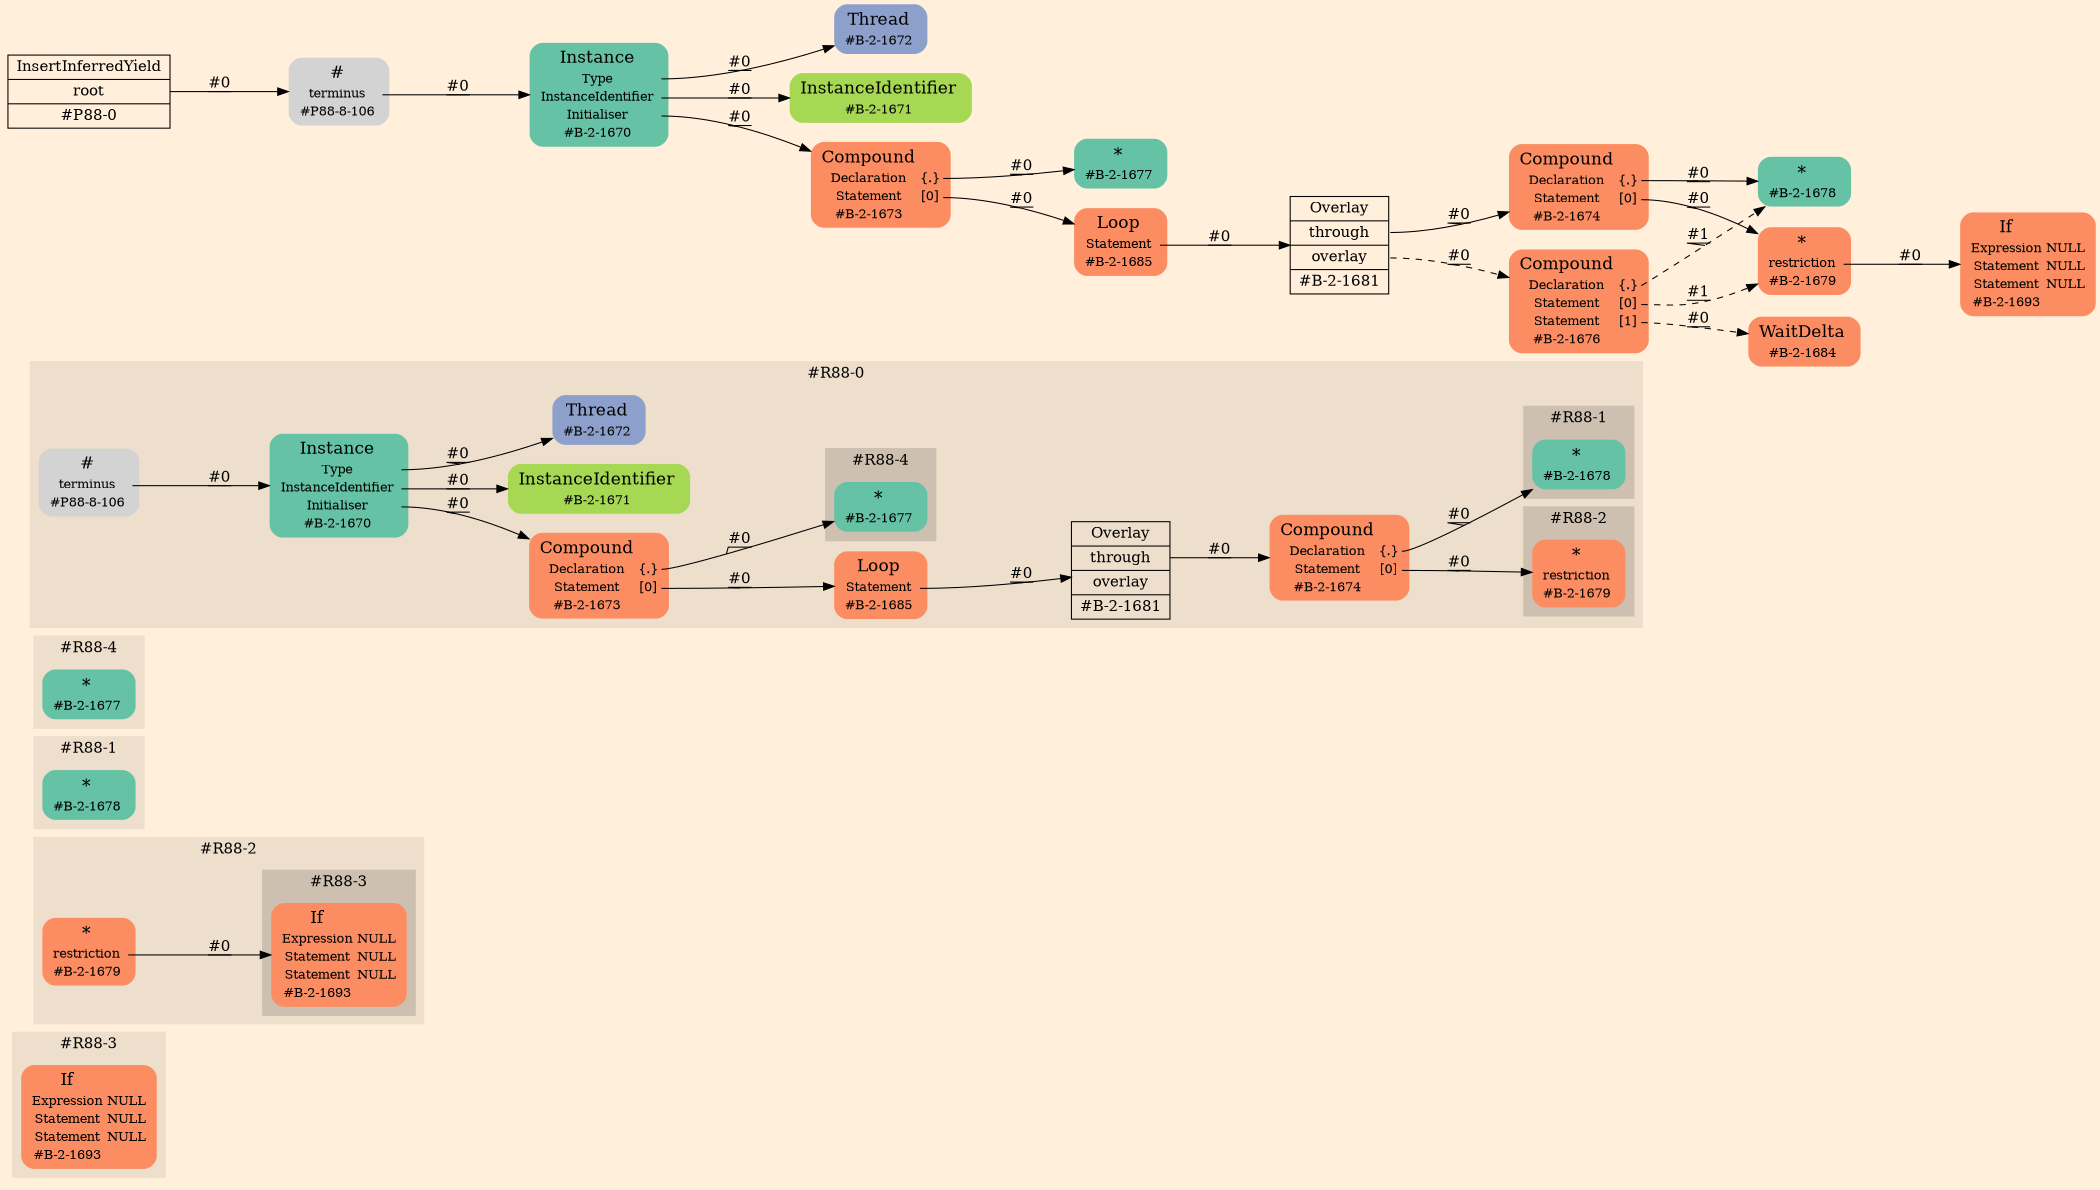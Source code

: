 digraph Inferno {
graph [
rankdir = "LR"
ranksep = 1.0
size = "14,20"
bgcolor = antiquewhite1
color = black
fontcolor = black
];
node [
];
subgraph "cluster#R88-3" {
label = "#R88-3"
style = "filled"
color = antiquewhite2
"#R88-3/#B-2-1693" [
shape = "plaintext"
fillcolor = "/set28/2"
label = <<TABLE BORDER="0" CELLBORDER="0" CELLSPACING="0">
 <TR>
  <TD><FONT POINT-SIZE="16.0">If</FONT></TD>
  <TD></TD>
 </TR>
 <TR>
  <TD>Expression</TD>
  <TD PORT="port0">NULL</TD>
 </TR>
 <TR>
  <TD>Statement</TD>
  <TD PORT="port1">NULL</TD>
 </TR>
 <TR>
  <TD>Statement</TD>
  <TD PORT="port2">NULL</TD>
 </TR>
 <TR>
  <TD>#B-2-1693</TD>
  <TD PORT="port3"></TD>
 </TR>
</TABLE>>
style = "rounded,filled"
fontsize = "12"
];
}
subgraph "cluster#R88-2" {
label = "#R88-2"
style = "filled"
color = antiquewhite2
"#R88-2/#B-2-1679" [
shape = "plaintext"
fillcolor = "/set28/2"
label = <<TABLE BORDER="0" CELLBORDER="0" CELLSPACING="0">
 <TR>
  <TD><FONT POINT-SIZE="16.0">*</FONT></TD>
  <TD></TD>
 </TR>
 <TR>
  <TD>restriction</TD>
  <TD PORT="port0"></TD>
 </TR>
 <TR>
  <TD>#B-2-1679</TD>
  <TD PORT="port1"></TD>
 </TR>
</TABLE>>
style = "rounded,filled"
fontsize = "12"
];
subgraph "cluster#R88-3" {
label = "#R88-3"
style = "filled"
color = antiquewhite3
"#R88-2/#B-2-1693" [
shape = "plaintext"
fillcolor = "/set28/2"
label = <<TABLE BORDER="0" CELLBORDER="0" CELLSPACING="0">
 <TR>
  <TD><FONT POINT-SIZE="16.0">If</FONT></TD>
  <TD></TD>
 </TR>
 <TR>
  <TD>Expression</TD>
  <TD PORT="port0">NULL</TD>
 </TR>
 <TR>
  <TD>Statement</TD>
  <TD PORT="port1">NULL</TD>
 </TR>
 <TR>
  <TD>Statement</TD>
  <TD PORT="port2">NULL</TD>
 </TR>
 <TR>
  <TD>#B-2-1693</TD>
  <TD PORT="port3"></TD>
 </TR>
</TABLE>>
style = "rounded,filled"
fontsize = "12"
];
}
}
subgraph "cluster#R88-1" {
label = "#R88-1"
style = "filled"
color = antiquewhite2
"#R88-1/#B-2-1678" [
shape = "plaintext"
fillcolor = "/set28/1"
label = <<TABLE BORDER="0" CELLBORDER="0" CELLSPACING="0">
 <TR>
  <TD><FONT POINT-SIZE="16.0">*</FONT></TD>
  <TD></TD>
 </TR>
 <TR>
  <TD>#B-2-1678</TD>
  <TD PORT="port0"></TD>
 </TR>
</TABLE>>
style = "rounded,filled"
fontsize = "12"
];
}
subgraph "cluster#R88-4" {
label = "#R88-4"
style = "filled"
color = antiquewhite2
"#R88-4/#B-2-1677" [
shape = "plaintext"
fillcolor = "/set28/1"
label = <<TABLE BORDER="0" CELLBORDER="0" CELLSPACING="0">
 <TR>
  <TD><FONT POINT-SIZE="16.0">*</FONT></TD>
  <TD></TD>
 </TR>
 <TR>
  <TD>#B-2-1677</TD>
  <TD PORT="port0"></TD>
 </TR>
</TABLE>>
style = "rounded,filled"
fontsize = "12"
];
}
subgraph "cluster#R88-0" {
label = "#R88-0"
style = "filled"
color = antiquewhite2
"#R88-0/#B-2-1674" [
shape = "plaintext"
fillcolor = "/set28/2"
label = <<TABLE BORDER="0" CELLBORDER="0" CELLSPACING="0">
 <TR>
  <TD><FONT POINT-SIZE="16.0">Compound</FONT></TD>
  <TD></TD>
 </TR>
 <TR>
  <TD>Declaration</TD>
  <TD PORT="port0">{.}</TD>
 </TR>
 <TR>
  <TD>Statement</TD>
  <TD PORT="port1">[0]</TD>
 </TR>
 <TR>
  <TD>#B-2-1674</TD>
  <TD PORT="port2"></TD>
 </TR>
</TABLE>>
style = "rounded,filled"
fontsize = "12"
];
"#R88-0/#B-2-1681" [
shape = "record"
fillcolor = antiquewhite2
label = "<fixed> Overlay | <port0> through | <port1> overlay | <port2> #B-2-1681"
style = "filled"
fontsize = "14"
color = black
fontcolor = black
];
"#R88-0/#B-2-1670" [
shape = "plaintext"
fillcolor = "/set28/1"
label = <<TABLE BORDER="0" CELLBORDER="0" CELLSPACING="0">
 <TR>
  <TD><FONT POINT-SIZE="16.0">Instance</FONT></TD>
  <TD></TD>
 </TR>
 <TR>
  <TD>Type</TD>
  <TD PORT="port0"></TD>
 </TR>
 <TR>
  <TD>InstanceIdentifier</TD>
  <TD PORT="port1"></TD>
 </TR>
 <TR>
  <TD>Initialiser</TD>
  <TD PORT="port2"></TD>
 </TR>
 <TR>
  <TD>#B-2-1670</TD>
  <TD PORT="port3"></TD>
 </TR>
</TABLE>>
style = "rounded,filled"
fontsize = "12"
];
"#R88-0/#B-2-1671" [
shape = "plaintext"
fillcolor = "/set28/5"
label = <<TABLE BORDER="0" CELLBORDER="0" CELLSPACING="0">
 <TR>
  <TD><FONT POINT-SIZE="16.0">InstanceIdentifier</FONT></TD>
  <TD></TD>
 </TR>
 <TR>
  <TD>#B-2-1671</TD>
  <TD PORT="port0"></TD>
 </TR>
</TABLE>>
style = "rounded,filled"
fontsize = "12"
];
"#R88-0/#B-2-1673" [
shape = "plaintext"
fillcolor = "/set28/2"
label = <<TABLE BORDER="0" CELLBORDER="0" CELLSPACING="0">
 <TR>
  <TD><FONT POINT-SIZE="16.0">Compound</FONT></TD>
  <TD></TD>
 </TR>
 <TR>
  <TD>Declaration</TD>
  <TD PORT="port0">{.}</TD>
 </TR>
 <TR>
  <TD>Statement</TD>
  <TD PORT="port1">[0]</TD>
 </TR>
 <TR>
  <TD>#B-2-1673</TD>
  <TD PORT="port2"></TD>
 </TR>
</TABLE>>
style = "rounded,filled"
fontsize = "12"
];
"#R88-0/#P88-8-106" [
shape = "plaintext"
label = <<TABLE BORDER="0" CELLBORDER="0" CELLSPACING="0">
 <TR>
  <TD><FONT POINT-SIZE="16.0">#</FONT></TD>
  <TD></TD>
 </TR>
 <TR>
  <TD>terminus</TD>
  <TD PORT="port0"></TD>
 </TR>
 <TR>
  <TD>#P88-8-106</TD>
  <TD PORT="port1"></TD>
 </TR>
</TABLE>>
style = "rounded,filled"
fontsize = "12"
];
"#R88-0/#B-2-1672" [
shape = "plaintext"
fillcolor = "/set28/3"
label = <<TABLE BORDER="0" CELLBORDER="0" CELLSPACING="0">
 <TR>
  <TD><FONT POINT-SIZE="16.0">Thread</FONT></TD>
  <TD></TD>
 </TR>
 <TR>
  <TD>#B-2-1672</TD>
  <TD PORT="port0"></TD>
 </TR>
</TABLE>>
style = "rounded,filled"
fontsize = "12"
];
"#R88-0/#B-2-1685" [
shape = "plaintext"
fillcolor = "/set28/2"
label = <<TABLE BORDER="0" CELLBORDER="0" CELLSPACING="0">
 <TR>
  <TD><FONT POINT-SIZE="16.0">Loop</FONT></TD>
  <TD></TD>
 </TR>
 <TR>
  <TD>Statement</TD>
  <TD PORT="port0"></TD>
 </TR>
 <TR>
  <TD>#B-2-1685</TD>
  <TD PORT="port1"></TD>
 </TR>
</TABLE>>
style = "rounded,filled"
fontsize = "12"
];
subgraph "cluster#R88-4" {
label = "#R88-4"
style = "filled"
color = antiquewhite3
"#R88-0/#B-2-1677" [
shape = "plaintext"
fillcolor = "/set28/1"
label = <<TABLE BORDER="0" CELLBORDER="0" CELLSPACING="0">
 <TR>
  <TD><FONT POINT-SIZE="16.0">*</FONT></TD>
  <TD></TD>
 </TR>
 <TR>
  <TD>#B-2-1677</TD>
  <TD PORT="port0"></TD>
 </TR>
</TABLE>>
style = "rounded,filled"
fontsize = "12"
];
}
subgraph "cluster#R88-1" {
label = "#R88-1"
style = "filled"
color = antiquewhite3
"#R88-0/#B-2-1678" [
shape = "plaintext"
fillcolor = "/set28/1"
label = <<TABLE BORDER="0" CELLBORDER="0" CELLSPACING="0">
 <TR>
  <TD><FONT POINT-SIZE="16.0">*</FONT></TD>
  <TD></TD>
 </TR>
 <TR>
  <TD>#B-2-1678</TD>
  <TD PORT="port0"></TD>
 </TR>
</TABLE>>
style = "rounded,filled"
fontsize = "12"
];
}
subgraph "cluster#R88-2" {
label = "#R88-2"
style = "filled"
color = antiquewhite3
"#R88-0/#B-2-1679" [
shape = "plaintext"
fillcolor = "/set28/2"
label = <<TABLE BORDER="0" CELLBORDER="0" CELLSPACING="0">
 <TR>
  <TD><FONT POINT-SIZE="16.0">*</FONT></TD>
  <TD></TD>
 </TR>
 <TR>
  <TD>restriction</TD>
  <TD PORT="port0"></TD>
 </TR>
 <TR>
  <TD>#B-2-1679</TD>
  <TD PORT="port1"></TD>
 </TR>
</TABLE>>
style = "rounded,filled"
fontsize = "12"
];
}
}
"CR#P88-0" [
shape = "record"
fillcolor = antiquewhite1
label = "<fixed> InsertInferredYield | <port0> root | <port1> #P88-0"
style = "filled"
fontsize = "14"
color = black
fontcolor = black
];
"#P88-8-106" [
shape = "plaintext"
label = <<TABLE BORDER="0" CELLBORDER="0" CELLSPACING="0">
 <TR>
  <TD><FONT POINT-SIZE="16.0">#</FONT></TD>
  <TD></TD>
 </TR>
 <TR>
  <TD>terminus</TD>
  <TD PORT="port0"></TD>
 </TR>
 <TR>
  <TD>#P88-8-106</TD>
  <TD PORT="port1"></TD>
 </TR>
</TABLE>>
style = "rounded,filled"
fontsize = "12"
];
"#B-2-1670" [
shape = "plaintext"
fillcolor = "/set28/1"
label = <<TABLE BORDER="0" CELLBORDER="0" CELLSPACING="0">
 <TR>
  <TD><FONT POINT-SIZE="16.0">Instance</FONT></TD>
  <TD></TD>
 </TR>
 <TR>
  <TD>Type</TD>
  <TD PORT="port0"></TD>
 </TR>
 <TR>
  <TD>InstanceIdentifier</TD>
  <TD PORT="port1"></TD>
 </TR>
 <TR>
  <TD>Initialiser</TD>
  <TD PORT="port2"></TD>
 </TR>
 <TR>
  <TD>#B-2-1670</TD>
  <TD PORT="port3"></TD>
 </TR>
</TABLE>>
style = "rounded,filled"
fontsize = "12"
];
"#B-2-1672" [
shape = "plaintext"
fillcolor = "/set28/3"
label = <<TABLE BORDER="0" CELLBORDER="0" CELLSPACING="0">
 <TR>
  <TD><FONT POINT-SIZE="16.0">Thread</FONT></TD>
  <TD></TD>
 </TR>
 <TR>
  <TD>#B-2-1672</TD>
  <TD PORT="port0"></TD>
 </TR>
</TABLE>>
style = "rounded,filled"
fontsize = "12"
];
"#B-2-1671" [
shape = "plaintext"
fillcolor = "/set28/5"
label = <<TABLE BORDER="0" CELLBORDER="0" CELLSPACING="0">
 <TR>
  <TD><FONT POINT-SIZE="16.0">InstanceIdentifier</FONT></TD>
  <TD></TD>
 </TR>
 <TR>
  <TD>#B-2-1671</TD>
  <TD PORT="port0"></TD>
 </TR>
</TABLE>>
style = "rounded,filled"
fontsize = "12"
];
"#B-2-1673" [
shape = "plaintext"
fillcolor = "/set28/2"
label = <<TABLE BORDER="0" CELLBORDER="0" CELLSPACING="0">
 <TR>
  <TD><FONT POINT-SIZE="16.0">Compound</FONT></TD>
  <TD></TD>
 </TR>
 <TR>
  <TD>Declaration</TD>
  <TD PORT="port0">{.}</TD>
 </TR>
 <TR>
  <TD>Statement</TD>
  <TD PORT="port1">[0]</TD>
 </TR>
 <TR>
  <TD>#B-2-1673</TD>
  <TD PORT="port2"></TD>
 </TR>
</TABLE>>
style = "rounded,filled"
fontsize = "12"
];
"#B-2-1677" [
shape = "plaintext"
fillcolor = "/set28/1"
label = <<TABLE BORDER="0" CELLBORDER="0" CELLSPACING="0">
 <TR>
  <TD><FONT POINT-SIZE="16.0">*</FONT></TD>
  <TD></TD>
 </TR>
 <TR>
  <TD>#B-2-1677</TD>
  <TD PORT="port0"></TD>
 </TR>
</TABLE>>
style = "rounded,filled"
fontsize = "12"
];
"#B-2-1685" [
shape = "plaintext"
fillcolor = "/set28/2"
label = <<TABLE BORDER="0" CELLBORDER="0" CELLSPACING="0">
 <TR>
  <TD><FONT POINT-SIZE="16.0">Loop</FONT></TD>
  <TD></TD>
 </TR>
 <TR>
  <TD>Statement</TD>
  <TD PORT="port0"></TD>
 </TR>
 <TR>
  <TD>#B-2-1685</TD>
  <TD PORT="port1"></TD>
 </TR>
</TABLE>>
style = "rounded,filled"
fontsize = "12"
];
"#B-2-1681" [
shape = "record"
fillcolor = antiquewhite1
label = "<fixed> Overlay | <port0> through | <port1> overlay | <port2> #B-2-1681"
style = "filled"
fontsize = "14"
color = black
fontcolor = black
];
"#B-2-1674" [
shape = "plaintext"
fillcolor = "/set28/2"
label = <<TABLE BORDER="0" CELLBORDER="0" CELLSPACING="0">
 <TR>
  <TD><FONT POINT-SIZE="16.0">Compound</FONT></TD>
  <TD></TD>
 </TR>
 <TR>
  <TD>Declaration</TD>
  <TD PORT="port0">{.}</TD>
 </TR>
 <TR>
  <TD>Statement</TD>
  <TD PORT="port1">[0]</TD>
 </TR>
 <TR>
  <TD>#B-2-1674</TD>
  <TD PORT="port2"></TD>
 </TR>
</TABLE>>
style = "rounded,filled"
fontsize = "12"
];
"#B-2-1678" [
shape = "plaintext"
fillcolor = "/set28/1"
label = <<TABLE BORDER="0" CELLBORDER="0" CELLSPACING="0">
 <TR>
  <TD><FONT POINT-SIZE="16.0">*</FONT></TD>
  <TD></TD>
 </TR>
 <TR>
  <TD>#B-2-1678</TD>
  <TD PORT="port0"></TD>
 </TR>
</TABLE>>
style = "rounded,filled"
fontsize = "12"
];
"#B-2-1679" [
shape = "plaintext"
fillcolor = "/set28/2"
label = <<TABLE BORDER="0" CELLBORDER="0" CELLSPACING="0">
 <TR>
  <TD><FONT POINT-SIZE="16.0">*</FONT></TD>
  <TD></TD>
 </TR>
 <TR>
  <TD>restriction</TD>
  <TD PORT="port0"></TD>
 </TR>
 <TR>
  <TD>#B-2-1679</TD>
  <TD PORT="port1"></TD>
 </TR>
</TABLE>>
style = "rounded,filled"
fontsize = "12"
];
"#B-2-1693" [
shape = "plaintext"
fillcolor = "/set28/2"
label = <<TABLE BORDER="0" CELLBORDER="0" CELLSPACING="0">
 <TR>
  <TD><FONT POINT-SIZE="16.0">If</FONT></TD>
  <TD></TD>
 </TR>
 <TR>
  <TD>Expression</TD>
  <TD PORT="port0">NULL</TD>
 </TR>
 <TR>
  <TD>Statement</TD>
  <TD PORT="port1">NULL</TD>
 </TR>
 <TR>
  <TD>Statement</TD>
  <TD PORT="port2">NULL</TD>
 </TR>
 <TR>
  <TD>#B-2-1693</TD>
  <TD PORT="port3"></TD>
 </TR>
</TABLE>>
style = "rounded,filled"
fontsize = "12"
];
"#B-2-1676" [
shape = "plaintext"
fillcolor = "/set28/2"
label = <<TABLE BORDER="0" CELLBORDER="0" CELLSPACING="0">
 <TR>
  <TD><FONT POINT-SIZE="16.0">Compound</FONT></TD>
  <TD></TD>
 </TR>
 <TR>
  <TD>Declaration</TD>
  <TD PORT="port0">{.}</TD>
 </TR>
 <TR>
  <TD>Statement</TD>
  <TD PORT="port1">[0]</TD>
 </TR>
 <TR>
  <TD>Statement</TD>
  <TD PORT="port2">[1]</TD>
 </TR>
 <TR>
  <TD>#B-2-1676</TD>
  <TD PORT="port3"></TD>
 </TR>
</TABLE>>
style = "rounded,filled"
fontsize = "12"
];
"#B-2-1684" [
shape = "plaintext"
fillcolor = "/set28/2"
label = <<TABLE BORDER="0" CELLBORDER="0" CELLSPACING="0">
 <TR>
  <TD><FONT POINT-SIZE="16.0">WaitDelta</FONT></TD>
  <TD></TD>
 </TR>
 <TR>
  <TD>#B-2-1684</TD>
  <TD PORT="port0"></TD>
 </TR>
</TABLE>>
style = "rounded,filled"
fontsize = "12"
];
"CR#P88-0":port0 -> "#P88-8-106" [style="solid"
label = "#0"
decorate = true
color = black
fontcolor = black
];
"#P88-8-106":port0 -> "#B-2-1670" [style="solid"
label = "#0"
decorate = true
color = black
fontcolor = black
];
"#B-2-1670":port0 -> "#B-2-1672" [style="solid"
label = "#0"
decorate = true
color = black
fontcolor = black
];
"#B-2-1670":port1 -> "#B-2-1671" [style="solid"
label = "#0"
decorate = true
color = black
fontcolor = black
];
"#B-2-1670":port2 -> "#B-2-1673" [style="solid"
label = "#0"
decorate = true
color = black
fontcolor = black
];
"#B-2-1673":port0 -> "#B-2-1677" [style="solid"
label = "#0"
decorate = true
color = black
fontcolor = black
];
"#B-2-1673":port1 -> "#B-2-1685" [style="solid"
label = "#0"
decorate = true
color = black
fontcolor = black
];
"#B-2-1685":port0 -> "#B-2-1681" [style="solid"
label = "#0"
decorate = true
color = black
fontcolor = black
];
"#B-2-1681":port0 -> "#B-2-1674" [style="solid"
label = "#0"
decorate = true
color = black
fontcolor = black
];
"#B-2-1681":port1 -> "#B-2-1676" [style="dashed"
label = "#0"
decorate = true
color = black
fontcolor = black
];
"#B-2-1674":port0 -> "#B-2-1678" [style="solid"
label = "#0"
decorate = true
color = black
fontcolor = black
];
"#B-2-1674":port1 -> "#B-2-1679" [style="solid"
label = "#0"
decorate = true
color = black
fontcolor = black
];
"#B-2-1679":port0 -> "#B-2-1693" [style="solid"
label = "#0"
decorate = true
color = black
fontcolor = black
];
"#B-2-1676":port0 -> "#B-2-1678" [style="dashed"
label = "#1"
decorate = true
color = black
fontcolor = black
];
"#B-2-1676":port1 -> "#B-2-1679" [style="dashed"
label = "#1"
decorate = true
color = black
fontcolor = black
];
"#B-2-1676":port2 -> "#B-2-1684" [style="dashed"
label = "#0"
decorate = true
color = black
fontcolor = black
];
"#R88-0/#B-2-1674":port0 -> "#R88-0/#B-2-1678" [style="solid"
label = "#0"
decorate = true
color = black
fontcolor = black
];
"#R88-0/#B-2-1674":port1 -> "#R88-0/#B-2-1679" [style="solid"
label = "#0"
decorate = true
color = black
fontcolor = black
];
"#R88-0/#B-2-1681":port0 -> "#R88-0/#B-2-1674" [style="solid"
label = "#0"
decorate = true
color = black
fontcolor = black
];
"#R88-0/#B-2-1670":port0 -> "#R88-0/#B-2-1672" [style="solid"
label = "#0"
decorate = true
color = black
fontcolor = black
];
"#R88-0/#B-2-1670":port1 -> "#R88-0/#B-2-1671" [style="solid"
label = "#0"
decorate = true
color = black
fontcolor = black
];
"#R88-0/#B-2-1670":port2 -> "#R88-0/#B-2-1673" [style="solid"
label = "#0"
decorate = true
color = black
fontcolor = black
];
"#R88-0/#B-2-1673":port0 -> "#R88-0/#B-2-1677" [style="solid"
label = "#0"
decorate = true
color = black
fontcolor = black
];
"#R88-0/#B-2-1673":port1 -> "#R88-0/#B-2-1685" [style="solid"
label = "#0"
decorate = true
color = black
fontcolor = black
];
"#R88-0/#P88-8-106":port0 -> "#R88-0/#B-2-1670" [style="solid"
label = "#0"
decorate = true
color = black
fontcolor = black
];
"#R88-0/#B-2-1685":port0 -> "#R88-0/#B-2-1681" [style="solid"
label = "#0"
decorate = true
color = black
fontcolor = black
];
"#R88-2/#B-2-1679":port0 -> "#R88-2/#B-2-1693" [style="solid"
label = "#0"
decorate = true
color = black
fontcolor = black
];
}
